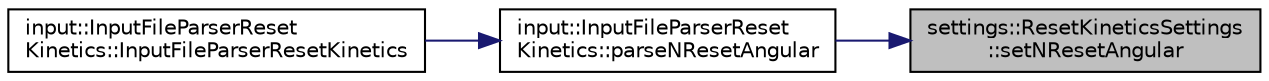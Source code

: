 digraph "settings::ResetKineticsSettings::setNResetAngular"
{
 // LATEX_PDF_SIZE
  edge [fontname="Helvetica",fontsize="10",labelfontname="Helvetica",labelfontsize="10"];
  node [fontname="Helvetica",fontsize="10",shape=record];
  rankdir="RL";
  Node1 [label="settings::ResetKineticsSettings\l::setNResetAngular",height=0.2,width=0.4,color="black", fillcolor="grey75", style="filled", fontcolor="black",tooltip=" "];
  Node1 -> Node2 [dir="back",color="midnightblue",fontsize="10",style="solid",fontname="Helvetica"];
  Node2 [label="input::InputFileParserReset\lKinetics::parseNResetAngular",height=0.2,width=0.4,color="black", fillcolor="white", style="filled",URL="$classinput_1_1InputFileParserResetKinetics.html#a7cbed258f82c0de2561244d50cebb2c6",tooltip="parse nreset_angular and set it in settings"];
  Node2 -> Node3 [dir="back",color="midnightblue",fontsize="10",style="solid",fontname="Helvetica"];
  Node3 [label="input::InputFileParserReset\lKinetics::InputFileParserResetKinetics",height=0.2,width=0.4,color="black", fillcolor="white", style="filled",URL="$classinput_1_1InputFileParserResetKinetics.html#acaa7c3558b342afc28cde8fbeac88ed0",tooltip="Construct a new Input File Parser Reset Kinetics:: Input File Parser Reset Kinetics object."];
}
